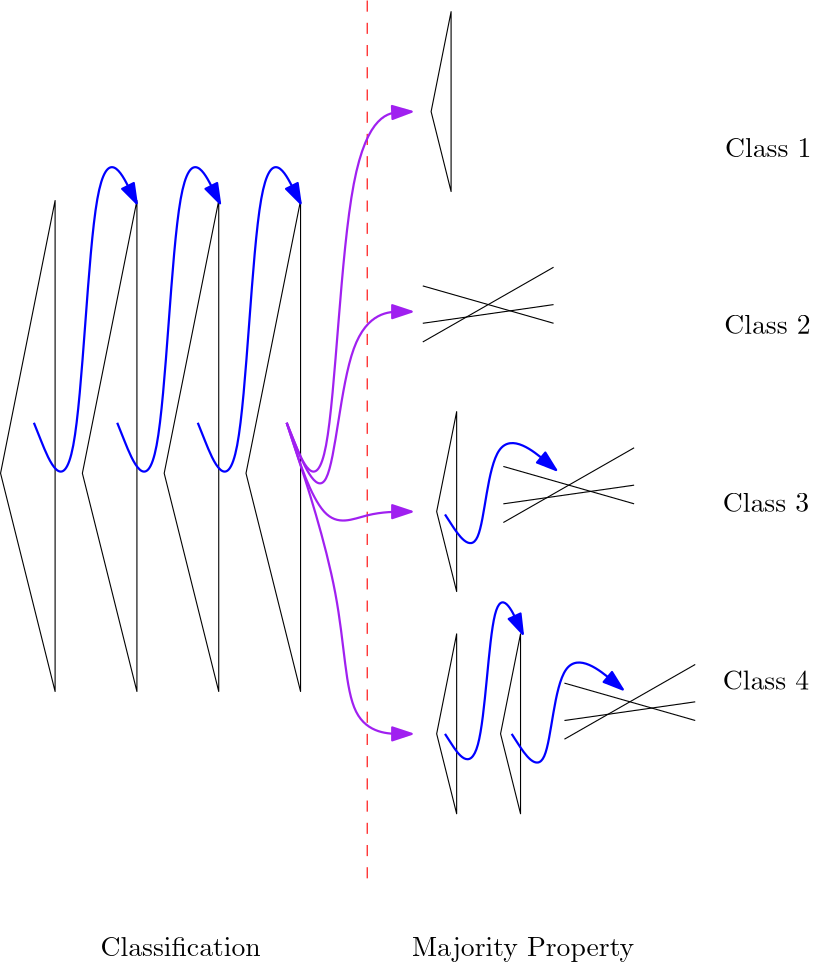 <?xml version="1.0"?>
<!DOCTYPE ipe SYSTEM "ipe.dtd">
<ipe version="70005" creator="Ipe 7.1.1">
<info created="D:20140714103137" modified="D:20140715081154"/>
<ipestyle name="basic">
<symbol name="arrow/arc(spx)">
<path stroke="sym-stroke" fill="sym-stroke" pen="sym-pen">
0 0 m
-1 0.333 l
-1 -0.333 l
h
</path>
</symbol>
<symbol name="arrow/farc(spx)">
<path stroke="sym-stroke" fill="white" pen="sym-pen">
0 0 m
-1 0.333 l
-1 -0.333 l
h
</path>
</symbol>
<symbol name="mark/circle(sx)" transformations="translations">
<path fill="sym-stroke">
0.6 0 0 0.6 0 0 e
0.4 0 0 0.4 0 0 e
</path>
</symbol>
<symbol name="mark/disk(sx)" transformations="translations">
<path fill="sym-stroke">
0.6 0 0 0.6 0 0 e
</path>
</symbol>
<symbol name="mark/fdisk(sfx)" transformations="translations">
<group>
<path fill="sym-fill">
0.5 0 0 0.5 0 0 e
</path>
<path fill="sym-stroke" fillrule="eofill">
0.6 0 0 0.6 0 0 e
0.4 0 0 0.4 0 0 e
</path>
</group>
</symbol>
<symbol name="mark/box(sx)" transformations="translations">
<path fill="sym-stroke" fillrule="eofill">
-0.6 -0.6 m
0.6 -0.6 l
0.6 0.6 l
-0.6 0.6 l
h
-0.4 -0.4 m
0.4 -0.4 l
0.4 0.4 l
-0.4 0.4 l
h
</path>
</symbol>
<symbol name="mark/square(sx)" transformations="translations">
<path fill="sym-stroke">
-0.6 -0.6 m
0.6 -0.6 l
0.6 0.6 l
-0.6 0.6 l
h
</path>
</symbol>
<symbol name="mark/fsquare(sfx)" transformations="translations">
<group>
<path fill="sym-fill">
-0.5 -0.5 m
0.5 -0.5 l
0.5 0.5 l
-0.5 0.5 l
h
</path>
<path fill="sym-stroke" fillrule="eofill">
-0.6 -0.6 m
0.6 -0.6 l
0.6 0.6 l
-0.6 0.6 l
h
-0.4 -0.4 m
0.4 -0.4 l
0.4 0.4 l
-0.4 0.4 l
h
</path>
</group>
</symbol>
<symbol name="mark/cross(sx)" transformations="translations">
<group>
<path fill="sym-stroke">
-0.43 -0.57 m
0.57 0.43 l
0.43 0.57 l
-0.57 -0.43 l
h
</path>
<path fill="sym-stroke">
-0.43 0.57 m
0.57 -0.43 l
0.43 -0.57 l
-0.57 0.43 l
h
</path>
</group>
</symbol>
<symbol name="arrow/fnormal(spx)">
<path stroke="sym-stroke" fill="white" pen="sym-pen">
0 0 m
-1 0.333 l
-1 -0.333 l
h
</path>
</symbol>
<symbol name="arrow/pointed(spx)">
<path stroke="sym-stroke" fill="sym-stroke" pen="sym-pen">
0 0 m
-1 0.333 l
-0.8 0 l
-1 -0.333 l
h
</path>
</symbol>
<symbol name="arrow/fpointed(spx)">
<path stroke="sym-stroke" fill="white" pen="sym-pen">
0 0 m
-1 0.333 l
-0.8 0 l
-1 -0.333 l
h
</path>
</symbol>
<symbol name="arrow/linear(spx)">
<path stroke="sym-stroke" pen="sym-pen">
-1 0.333 m
0 0 l
-1 -0.333 l
</path>
</symbol>
<symbol name="arrow/fdouble(spx)">
<path stroke="sym-stroke" fill="white" pen="sym-pen">
0 0 m
-1 0.333 l
-1 -0.333 l
h
-1 0 m
-2 0.333 l
-2 -0.333 l
h
</path>
</symbol>
<symbol name="arrow/double(spx)">
<path stroke="sym-stroke" fill="sym-stroke" pen="sym-pen">
0 0 m
-1 0.333 l
-1 -0.333 l
h
-1 0 m
-2 0.333 l
-2 -0.333 l
h
</path>
</symbol>
<pen name="heavier" value="0.8"/>
<pen name="fat" value="1.2"/>
<pen name="ultrafat" value="2"/>
<symbolsize name="large" value="5"/>
<symbolsize name="small" value="2"/>
<symbolsize name="tiny" value="1.1"/>
<arrowsize name="large" value="10"/>
<arrowsize name="small" value="5"/>
<arrowsize name="tiny" value="3"/>
<color name="red" value="1 0 0"/>
<color name="green" value="0 1 0"/>
<color name="blue" value="0 0 1"/>
<color name="yellow" value="1 1 0"/>
<color name="orange" value="1 0.647 0"/>
<color name="gold" value="1 0.843 0"/>
<color name="purple" value="0.627 0.125 0.941"/>
<color name="gray" value="0.745"/>
<color name="brown" value="0.647 0.165 0.165"/>
<color name="navy" value="0 0 0.502"/>
<color name="pink" value="1 0.753 0.796"/>
<color name="seagreen" value="0.18 0.545 0.341"/>
<color name="turquoise" value="0.251 0.878 0.816"/>
<color name="violet" value="0.933 0.51 0.933"/>
<color name="darkblue" value="0 0 0.545"/>
<color name="darkcyan" value="0 0.545 0.545"/>
<color name="darkgray" value="0.663"/>
<color name="darkgreen" value="0 0.392 0"/>
<color name="darkmagenta" value="0.545 0 0.545"/>
<color name="darkorange" value="1 0.549 0"/>
<color name="darkred" value="0.545 0 0"/>
<color name="lightblue" value="0.678 0.847 0.902"/>
<color name="lightcyan" value="0.878 1 1"/>
<color name="lightgray" value="0.827"/>
<color name="lightgreen" value="0.565 0.933 0.565"/>
<color name="lightyellow" value="1 1 0.878"/>
<dashstyle name="dashed" value="[4] 0"/>
<dashstyle name="dotted" value="[1 3] 0"/>
<dashstyle name="dash dotted" value="[4 2 1 2] 0"/>
<dashstyle name="dash dot dotted" value="[4 2 1 2 1 2] 0"/>
<textsize name="large" value="\large"/>
<textsize name="small" value="\small"/>
<textsize name="tiny" value="\tiny"/>
<textsize name="Large" value="\Large"/>
<textsize name="LARGE" value="\LARGE"/>
<textsize name="huge" value="\huge"/>
<textsize name="Huge" value="\Huge"/>
<textsize name="footnote" value="\footnotesize"/>
<textstyle name="center" begin="\begin{center}" end="\end{center}"/>
<textstyle name="itemize" begin="\begin{itemize}" end="\end{itemize}"/>
<textstyle name="item" begin="\begin{itemize}\item{}" end="\end{itemize}"/>
<gridsize name="4 pts" value="4"/>
<gridsize name="8 pts (~3 mm)" value="8"/>
<gridsize name="16 pts (~6 mm)" value="16"/>
<gridsize name="32 pts (~12 mm)" value="32"/>
<gridsize name="10 pts (~3.5 mm)" value="10"/>
<gridsize name="20 pts (~7 mm)" value="20"/>
<gridsize name="14 pts (~5 mm)" value="14"/>
<gridsize name="28 pts (~10 mm)" value="28"/>
<gridsize name="56 pts (~20 mm)" value="56"/>
<anglesize name="90 deg" value="90"/>
<anglesize name="60 deg" value="60"/>
<anglesize name="45 deg" value="45"/>
<anglesize name="30 deg" value="30"/>
<anglesize name="22.5 deg" value="22.5"/>
<tiling name="falling" angle="-60" step="4" width="1"/>
<tiling name="rising" angle="30" step="4" width="1"/>
</ipestyle>
<page>
<layer name="alpha"/>
<view layers="alpha" active="alpha"/>
<path layer="alpha" matrix="1.22726 0 0 1.22726 -54.1801 -249.446" stroke="black">
80 736 m
96 672 l
96 816 l
h
</path>
<path matrix="1.22726 0 0 1.22726 -24.7258 -249.446" stroke="black">
80 736 m
96 672 l
96 816 l
h
</path>
<path matrix="1.22726 0 0 1.22726 4.72852 -249.446" stroke="black">
80 736 m
96 672 l
96 816 l
h
</path>
<path matrix="1.22726 0 0 1.22726 34.1828 -249.446" stroke="black">
80 736 m
96 672 l
96 816 l
h
</path>
<path matrix="0.449613 0 0 0.449613 163.031 453.116" stroke="black">
80 736 m
96 672 l
96 816 l
h
</path>
<path matrix="0.449613 0 0 0.449613 165.031 309.116" stroke="black">
80 736 m
96 672 l
96 816 l
h
</path>
<path matrix="0.449613 0 0 0.449613 165.031 229.116" stroke="black">
80 736 m
96 672 l
96 816 l
h
</path>
<path matrix="0.840771 0 0 0.840771 27.8457 115.918" stroke="black">
200 696 m
256 728 l
</path>
<path matrix="0.840771 0 0 0.840771 27.8457 115.918" stroke="black">
200 720 m
256 704 l
</path>
<path matrix="0.840771 0 0 0.840771 27.8457 115.918" stroke="black">
200 704 m
256 712 l
</path>
<path matrix="0.449613 0 0 0.449613 188.031 229.116" stroke="black">
80 736 m
96 672 l
96 816 l
h
</path>
<path matrix="0.840771 0 0 0.840771 56.8457 50.9184" stroke="black">
200 696 m
256 728 l
</path>
<path matrix="0.840771 0 0 0.840771 56.8457 50.9184" stroke="black">
200 720 m
256 704 l
</path>
<path matrix="0.840771 0 0 0.840771 56.8457 50.9184" stroke="black">
200 704 m
256 712 l
</path>
<path matrix="0.840771 0 0 0.840771 78.8457 -27.0816" stroke="black">
200 696 m
256 728 l
</path>
<path matrix="0.840771 0 0 0.840771 78.8457 -27.0816" stroke="black">
200 720 m
256 704 l
</path>
<path matrix="0.840771 0 0 0.840771 78.8457 -27.0816" stroke="black">
200 704 m
256 712 l
</path>
<path stroke="red" dash="dashed">
176 824 m
176 504 l
</path>
<path stroke="blue" pen="heavier" arrow="normal/normal">
56 672 m
72 632
77 783
93 751 s
</path>
<path matrix="1 0 0 1 30 0" stroke="blue" pen="heavier" arrow="normal/normal">
56 672 m
72 632
77 783
93 751 s
</path>
<path matrix="1 0 0 1 59 0" stroke="blue" pen="heavier" arrow="normal/normal">
56 672 m
72 632
77 783
93 751 s
</path>
<path stroke="purple" pen="heavier" arrow="normal/normal">
147 672 m
163 632
168 783
192 784 s
</path>
<path stroke="purple" pen="heavier" arrow="normal/normal">
147 672 m
163 632
168 712
192 712 s
</path>
<path stroke="purple" pen="heavier" arrow="normal/normal">
147 672 m
160 632
176 640
192 640 s
</path>
<path stroke="purple" pen="heavier" arrow="normal/normal">
147 672 m
168 608
168 560
192 560 s
</path>
<path stroke="blue" pen="heavier" arrow="normal/normal">
204 560 m
217.6 539.024
220.6 620.667
232 596 s
</path>
<path stroke="blue" pen="heavier" arrow="normal/normal">
228 560 m
241.6 539.024
244 596
268 576 s
</path>
<path matrix="1 0 0 1 -24 79" stroke="blue" pen="heavier" arrow="normal/normal">
228 560 m
241.6 539.024
244 596
268 576 s
</path>
<text matrix="1 0 0 1 8 -25" transformations="translations" pos="296.837 792.675" stroke="black" type="label" width="31.106" height="6.918" depth="0" valign="baseline">Class 1</text>
<text matrix="1 0 0 1 16 -14" transformations="translations" pos="288.55 718.09" stroke="black" type="label" width="31.106" height="6.918" depth="0" valign="baseline">Class 2</text>
<text matrix="1 0 0 1 0 -16" transformations="translations" pos="304 656" stroke="black" type="label" width="31.106" height="6.918" depth="0" valign="baseline">Class 3</text>
<text transformations="translations" pos="304 576" stroke="black" type="label" width="31.106" height="6.918" depth="0" valign="baseline">Class 4</text>
<text matrix="1 0 0 1 32 0" transformations="translations" pos="48 480" stroke="black" type="label" width="57.673" height="6.918" depth="0" valign="baseline">Classification</text>
<text transformations="translations" pos="192 480" stroke="black" type="label" width="80.199" height="6.815" depth="1.93" valign="baseline">Majority Property</text>
</page>
</ipe>
